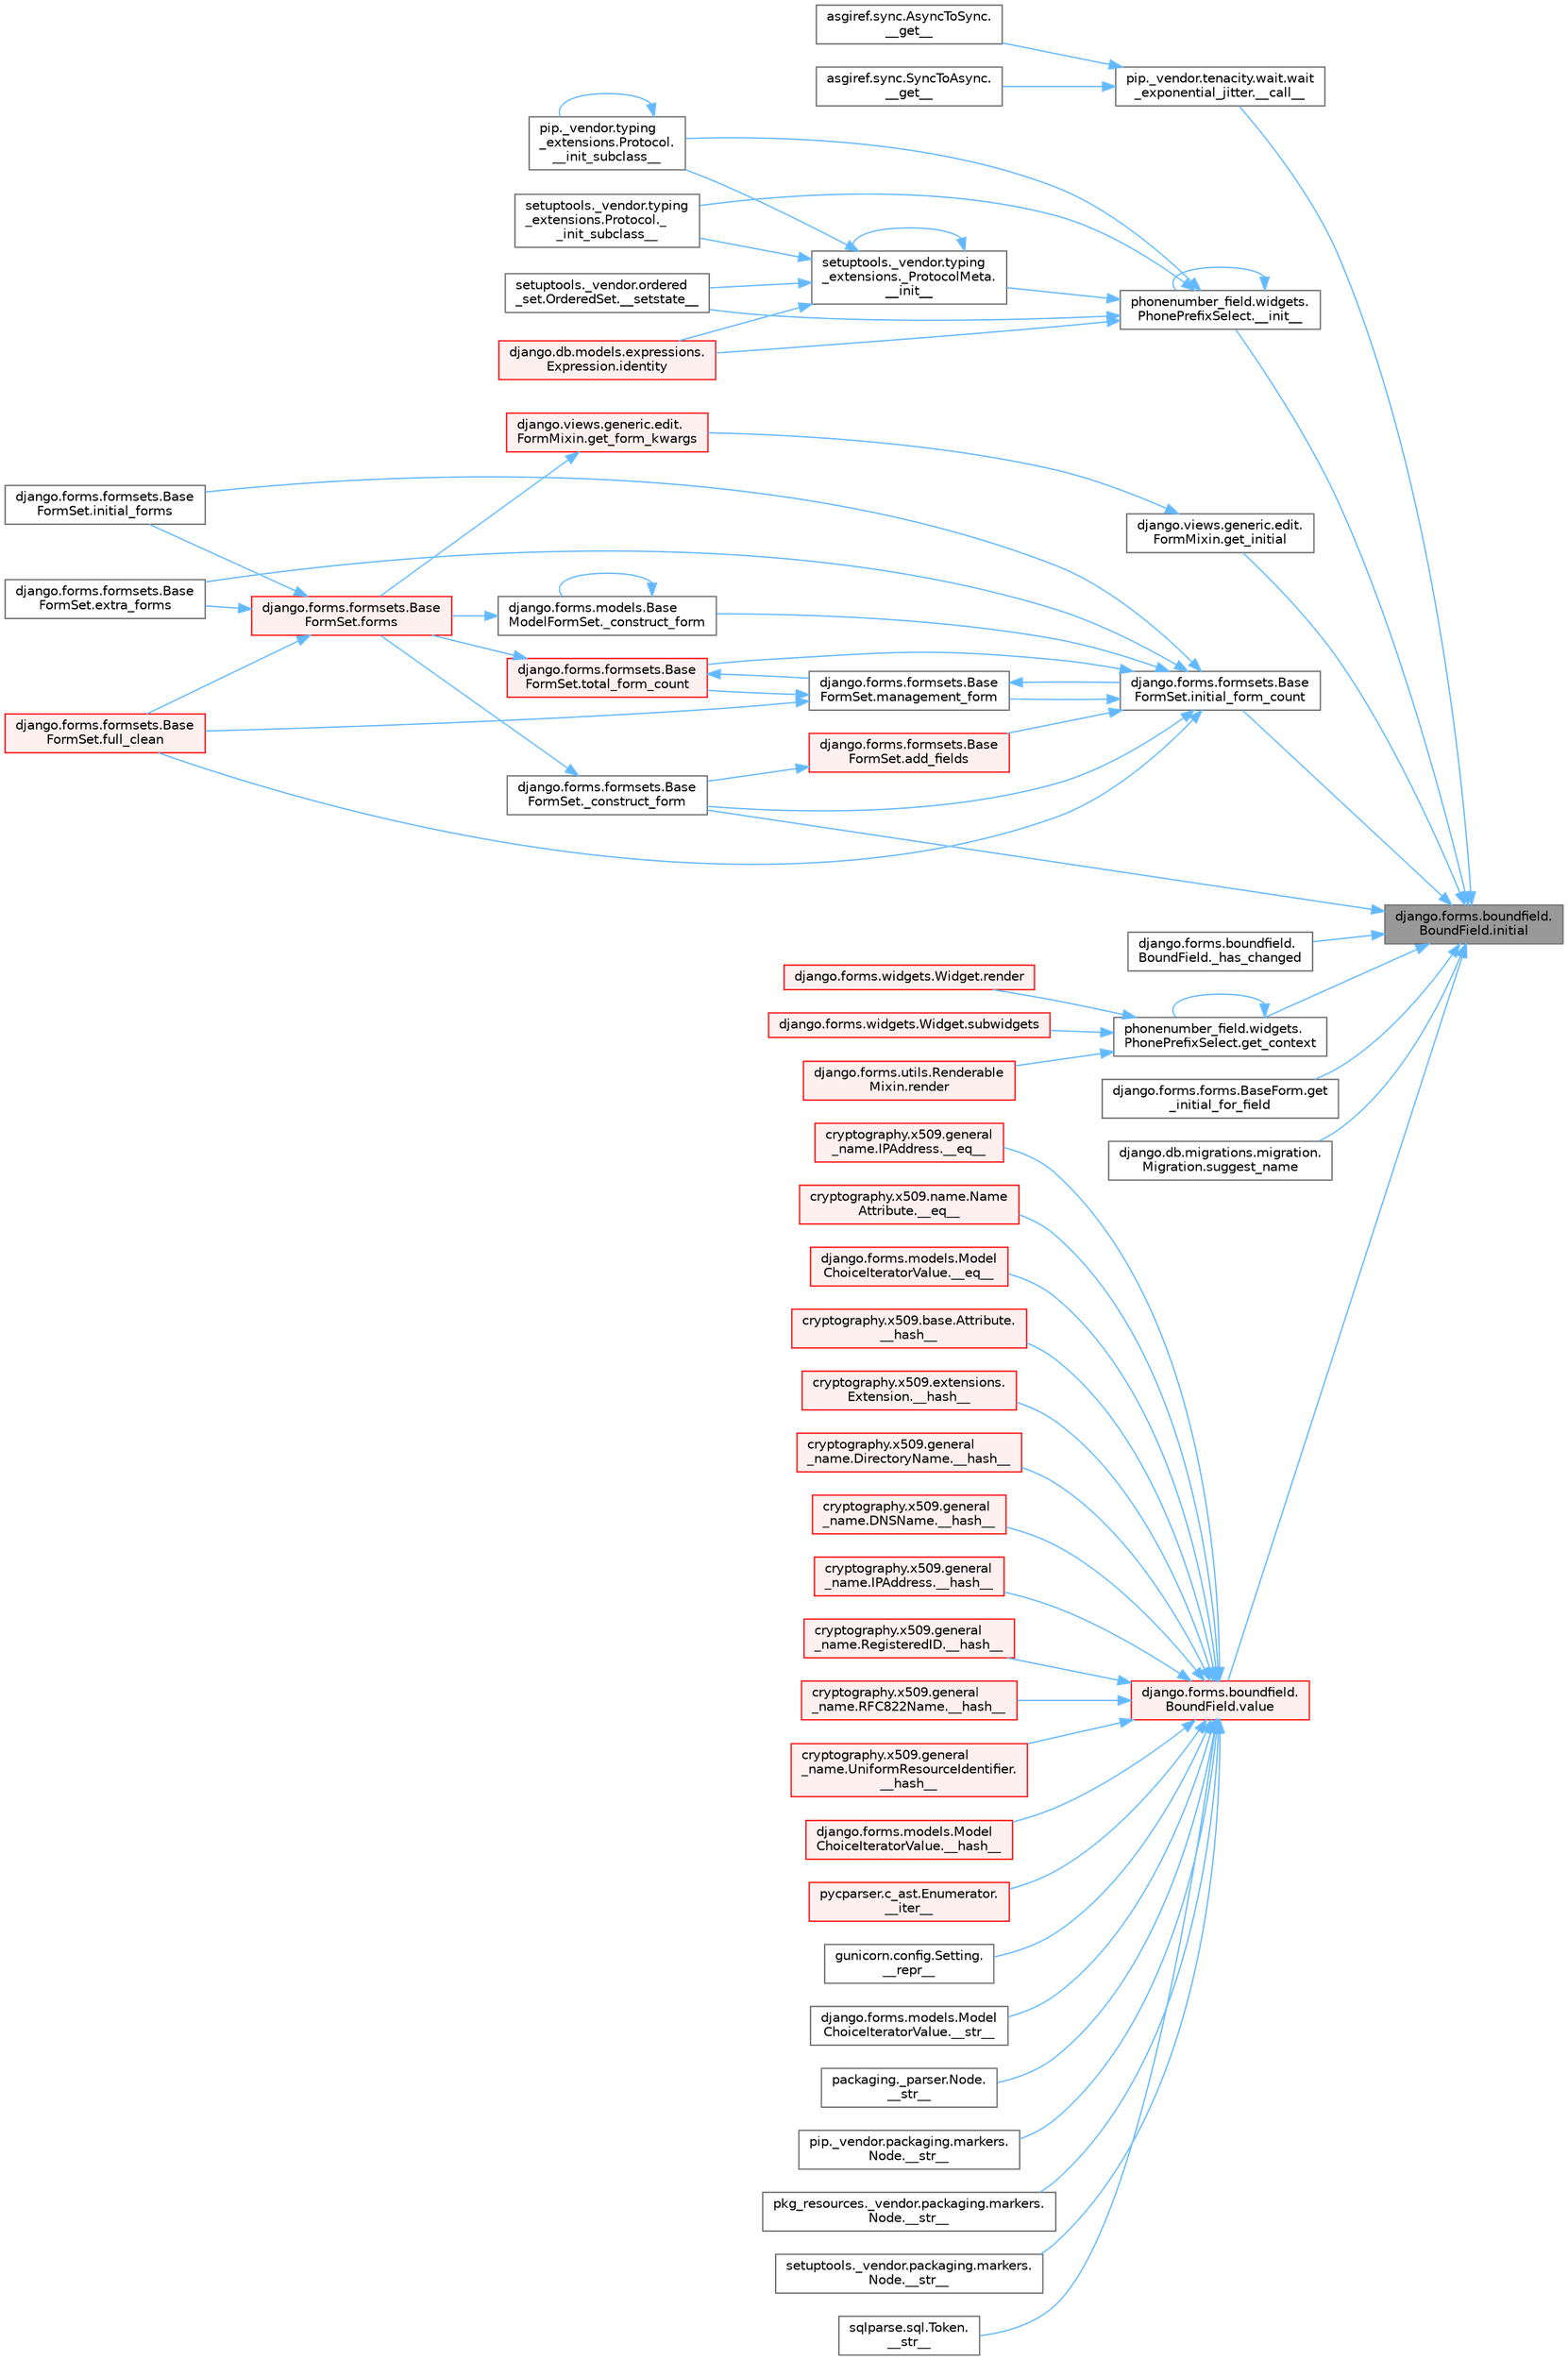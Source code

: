 digraph "django.forms.boundfield.BoundField.initial"
{
 // LATEX_PDF_SIZE
  bgcolor="transparent";
  edge [fontname=Helvetica,fontsize=10,labelfontname=Helvetica,labelfontsize=10];
  node [fontname=Helvetica,fontsize=10,shape=box,height=0.2,width=0.4];
  rankdir="RL";
  Node1 [id="Node000001",label="django.forms.boundfield.\lBoundField.initial",height=0.2,width=0.4,color="gray40", fillcolor="grey60", style="filled", fontcolor="black",tooltip=" "];
  Node1 -> Node2 [id="edge1_Node000001_Node000002",dir="back",color="steelblue1",style="solid",tooltip=" "];
  Node2 [id="Node000002",label="pip._vendor.tenacity.wait.wait\l_exponential_jitter.__call__",height=0.2,width=0.4,color="grey40", fillcolor="white", style="filled",URL="$classpip_1_1__vendor_1_1tenacity_1_1wait_1_1wait__exponential__jitter.html#a1fbcb17e0dcd9d4bca137a00e52243c8",tooltip=" "];
  Node2 -> Node3 [id="edge2_Node000002_Node000003",dir="back",color="steelblue1",style="solid",tooltip=" "];
  Node3 [id="Node000003",label="asgiref.sync.AsyncToSync.\l__get__",height=0.2,width=0.4,color="grey40", fillcolor="white", style="filled",URL="$classasgiref_1_1sync_1_1_async_to_sync.html#a23e9ef7a73da98dad9e3f4e65846969b",tooltip=" "];
  Node2 -> Node4 [id="edge3_Node000002_Node000004",dir="back",color="steelblue1",style="solid",tooltip=" "];
  Node4 [id="Node000004",label="asgiref.sync.SyncToAsync.\l__get__",height=0.2,width=0.4,color="grey40", fillcolor="white", style="filled",URL="$classasgiref_1_1sync_1_1_sync_to_async.html#aebdfbe3f01079a529fd2f39810597381",tooltip=" "];
  Node1 -> Node5 [id="edge4_Node000001_Node000005",dir="back",color="steelblue1",style="solid",tooltip=" "];
  Node5 [id="Node000005",label="phonenumber_field.widgets.\lPhonePrefixSelect.__init__",height=0.2,width=0.4,color="grey40", fillcolor="white", style="filled",URL="$classphonenumber__field_1_1widgets_1_1_phone_prefix_select.html#aae5ed5801fa9339ec686a841429311a2",tooltip=" "];
  Node5 -> Node5 [id="edge5_Node000005_Node000005",dir="back",color="steelblue1",style="solid",tooltip=" "];
  Node5 -> Node6 [id="edge6_Node000005_Node000006",dir="back",color="steelblue1",style="solid",tooltip=" "];
  Node6 [id="Node000006",label="setuptools._vendor.typing\l_extensions._ProtocolMeta.\l__init__",height=0.2,width=0.4,color="grey40", fillcolor="white", style="filled",URL="$classsetuptools_1_1__vendor_1_1typing__extensions_1_1___protocol_meta.html#a7bbaff8ac6d19534b46bca363ee0b43a",tooltip=" "];
  Node6 -> Node6 [id="edge7_Node000006_Node000006",dir="back",color="steelblue1",style="solid",tooltip=" "];
  Node6 -> Node7 [id="edge8_Node000006_Node000007",dir="back",color="steelblue1",style="solid",tooltip=" "];
  Node7 [id="Node000007",label="pip._vendor.typing\l_extensions.Protocol.\l__init_subclass__",height=0.2,width=0.4,color="grey40", fillcolor="white", style="filled",URL="$classpip_1_1__vendor_1_1typing__extensions_1_1_protocol.html#a2916efc86cebb8aba6deb7fd30b33988",tooltip=" "];
  Node7 -> Node7 [id="edge9_Node000007_Node000007",dir="back",color="steelblue1",style="solid",tooltip=" "];
  Node6 -> Node8 [id="edge10_Node000006_Node000008",dir="back",color="steelblue1",style="solid",tooltip=" "];
  Node8 [id="Node000008",label="setuptools._vendor.typing\l_extensions.Protocol._\l_init_subclass__",height=0.2,width=0.4,color="grey40", fillcolor="white", style="filled",URL="$classsetuptools_1_1__vendor_1_1typing__extensions_1_1_protocol.html#ac6cbebc092a4724ab3704c5334059874",tooltip=" "];
  Node6 -> Node9 [id="edge11_Node000006_Node000009",dir="back",color="steelblue1",style="solid",tooltip=" "];
  Node9 [id="Node000009",label="setuptools._vendor.ordered\l_set.OrderedSet.__setstate__",height=0.2,width=0.4,color="grey40", fillcolor="white", style="filled",URL="$classsetuptools_1_1__vendor_1_1ordered__set_1_1_ordered_set.html#aa7f7de9d987829525d06db565fe1b4a1",tooltip=" "];
  Node6 -> Node10 [id="edge12_Node000006_Node000010",dir="back",color="steelblue1",style="solid",tooltip=" "];
  Node10 [id="Node000010",label="django.db.models.expressions.\lExpression.identity",height=0.2,width=0.4,color="red", fillcolor="#FFF0F0", style="filled",URL="$classdjango_1_1db_1_1models_1_1expressions_1_1_expression.html#a10048810b5eb8641acf3bc150731b925",tooltip=" "];
  Node5 -> Node7 [id="edge13_Node000005_Node000007",dir="back",color="steelblue1",style="solid",tooltip=" "];
  Node5 -> Node8 [id="edge14_Node000005_Node000008",dir="back",color="steelblue1",style="solid",tooltip=" "];
  Node5 -> Node9 [id="edge15_Node000005_Node000009",dir="back",color="steelblue1",style="solid",tooltip=" "];
  Node5 -> Node10 [id="edge16_Node000005_Node000010",dir="back",color="steelblue1",style="solid",tooltip=" "];
  Node1 -> Node37 [id="edge17_Node000001_Node000037",dir="back",color="steelblue1",style="solid",tooltip=" "];
  Node37 [id="Node000037",label="django.forms.formsets.Base\lFormSet._construct_form",height=0.2,width=0.4,color="grey40", fillcolor="white", style="filled",URL="$classdjango_1_1forms_1_1formsets_1_1_base_form_set.html#a4a92b0779a5f5964325e73f9c8521fe8",tooltip=" "];
  Node37 -> Node38 [id="edge18_Node000037_Node000038",dir="back",color="steelblue1",style="solid",tooltip=" "];
  Node38 [id="Node000038",label="django.forms.formsets.Base\lFormSet.forms",height=0.2,width=0.4,color="red", fillcolor="#FFF0F0", style="filled",URL="$classdjango_1_1forms_1_1formsets_1_1_base_form_set.html#a398234150267aa3c6dceaa20a7a507f1",tooltip=" "];
  Node38 -> Node2435 [id="edge19_Node000038_Node002435",dir="back",color="steelblue1",style="solid",tooltip=" "];
  Node2435 [id="Node002435",label="django.forms.formsets.Base\lFormSet.extra_forms",height=0.2,width=0.4,color="grey40", fillcolor="white", style="filled",URL="$classdjango_1_1forms_1_1formsets_1_1_base_form_set.html#a80e8dd7968259b3ccdfd86ac190c342a",tooltip=" "];
  Node38 -> Node1785 [id="edge20_Node000038_Node001785",dir="back",color="steelblue1",style="solid",tooltip=" "];
  Node1785 [id="Node001785",label="django.forms.formsets.Base\lFormSet.full_clean",height=0.2,width=0.4,color="red", fillcolor="#FFF0F0", style="filled",URL="$classdjango_1_1forms_1_1formsets_1_1_base_form_set.html#aa475bdb58853c14bfcd93bd7b494e3b1",tooltip=" "];
  Node38 -> Node2436 [id="edge21_Node000038_Node002436",dir="back",color="steelblue1",style="solid",tooltip=" "];
  Node2436 [id="Node002436",label="django.forms.formsets.Base\lFormSet.initial_forms",height=0.2,width=0.4,color="grey40", fillcolor="white", style="filled",URL="$classdjango_1_1forms_1_1formsets_1_1_base_form_set.html#a36a0e4b12f42f368c74d3a704cc58d03",tooltip=" "];
  Node1 -> Node1337 [id="edge22_Node000001_Node001337",dir="back",color="steelblue1",style="solid",tooltip=" "];
  Node1337 [id="Node001337",label="django.forms.boundfield.\lBoundField._has_changed",height=0.2,width=0.4,color="grey40", fillcolor="white", style="filled",URL="$classdjango_1_1forms_1_1boundfield_1_1_bound_field.html#a09b0f173c36c23eee036a7e52d58ce29",tooltip=" "];
  Node1 -> Node3174 [id="edge23_Node000001_Node003174",dir="back",color="steelblue1",style="solid",tooltip=" "];
  Node3174 [id="Node003174",label="phonenumber_field.widgets.\lPhonePrefixSelect.get_context",height=0.2,width=0.4,color="grey40", fillcolor="white", style="filled",URL="$classphonenumber__field_1_1widgets_1_1_phone_prefix_select.html#a10911ae4241916469c7fd7e486961b0a",tooltip=" "];
  Node3174 -> Node3174 [id="edge24_Node003174_Node003174",dir="back",color="steelblue1",style="solid",tooltip=" "];
  Node3174 -> Node1790 [id="edge25_Node003174_Node001790",dir="back",color="steelblue1",style="solid",tooltip=" "];
  Node1790 [id="Node001790",label="django.forms.utils.Renderable\lMixin.render",height=0.2,width=0.4,color="red", fillcolor="#FFF0F0", style="filled",URL="$classdjango_1_1forms_1_1utils_1_1_renderable_mixin.html#acdc73a3b1da7190ea3c6e0e2cb22e297",tooltip=" "];
  Node3174 -> Node860 [id="edge26_Node003174_Node000860",dir="back",color="steelblue1",style="solid",tooltip=" "];
  Node860 [id="Node000860",label="django.forms.widgets.Widget.render",height=0.2,width=0.4,color="red", fillcolor="#FFF0F0", style="filled",URL="$classdjango_1_1forms_1_1widgets_1_1_widget.html#a972266d3972b64c404467dea8d6e2809",tooltip=" "];
  Node3174 -> Node1791 [id="edge27_Node003174_Node001791",dir="back",color="steelblue1",style="solid",tooltip=" "];
  Node1791 [id="Node001791",label="django.forms.widgets.Widget.subwidgets",height=0.2,width=0.4,color="red", fillcolor="#FFF0F0", style="filled",URL="$classdjango_1_1forms_1_1widgets_1_1_widget.html#aa7150e1ff3facbcd2285e01e96169f08",tooltip=" "];
  Node1 -> Node3175 [id="edge28_Node000001_Node003175",dir="back",color="steelblue1",style="solid",tooltip=" "];
  Node3175 [id="Node003175",label="django.views.generic.edit.\lFormMixin.get_initial",height=0.2,width=0.4,color="grey40", fillcolor="white", style="filled",URL="$classdjango_1_1views_1_1generic_1_1edit_1_1_form_mixin.html#ac731d7b06a6826c4c869cd28ff2a4524",tooltip=" "];
  Node3175 -> Node2919 [id="edge29_Node003175_Node002919",dir="back",color="steelblue1",style="solid",tooltip=" "];
  Node2919 [id="Node002919",label="django.views.generic.edit.\lFormMixin.get_form_kwargs",height=0.2,width=0.4,color="red", fillcolor="#FFF0F0", style="filled",URL="$classdjango_1_1views_1_1generic_1_1edit_1_1_form_mixin.html#a7e8c141b6c4efa8727e7f06322969249",tooltip=" "];
  Node2919 -> Node38 [id="edge30_Node002919_Node000038",dir="back",color="steelblue1",style="solid",tooltip=" "];
  Node1 -> Node3176 [id="edge31_Node000001_Node003176",dir="back",color="steelblue1",style="solid",tooltip=" "];
  Node3176 [id="Node003176",label="django.forms.forms.BaseForm.get\l_initial_for_field",height=0.2,width=0.4,color="grey40", fillcolor="white", style="filled",URL="$classdjango_1_1forms_1_1forms_1_1_base_form.html#ae77678c614c3beebf08295dcdc472880",tooltip=" "];
  Node1 -> Node2424 [id="edge32_Node000001_Node002424",dir="back",color="steelblue1",style="solid",tooltip=" "];
  Node2424 [id="Node002424",label="django.forms.formsets.Base\lFormSet.initial_form_count",height=0.2,width=0.4,color="grey40", fillcolor="white", style="filled",URL="$classdjango_1_1forms_1_1formsets_1_1_base_form_set.html#ac69af218aef466f57271c03f8406077e",tooltip=" "];
  Node2424 -> Node37 [id="edge33_Node002424_Node000037",dir="back",color="steelblue1",style="solid",tooltip=" "];
  Node2424 -> Node106 [id="edge34_Node002424_Node000106",dir="back",color="steelblue1",style="solid",tooltip=" "];
  Node106 [id="Node000106",label="django.forms.models.Base\lModelFormSet._construct_form",height=0.2,width=0.4,color="grey40", fillcolor="white", style="filled",URL="$classdjango_1_1forms_1_1models_1_1_base_model_form_set.html#a2318f52c4f2963f7674c8e15e2f3c324",tooltip=" "];
  Node106 -> Node106 [id="edge35_Node000106_Node000106",dir="back",color="steelblue1",style="solid",tooltip=" "];
  Node106 -> Node38 [id="edge36_Node000106_Node000038",dir="back",color="steelblue1",style="solid",tooltip=" "];
  Node2424 -> Node2425 [id="edge37_Node002424_Node002425",dir="back",color="steelblue1",style="solid",tooltip=" "];
  Node2425 [id="Node002425",label="django.forms.formsets.Base\lFormSet.add_fields",height=0.2,width=0.4,color="red", fillcolor="#FFF0F0", style="filled",URL="$classdjango_1_1forms_1_1formsets_1_1_base_form_set.html#a9db7c4b565cef620c0195e8f424c3861",tooltip=" "];
  Node2425 -> Node37 [id="edge38_Node002425_Node000037",dir="back",color="steelblue1",style="solid",tooltip=" "];
  Node2424 -> Node2435 [id="edge39_Node002424_Node002435",dir="back",color="steelblue1",style="solid",tooltip=" "];
  Node2424 -> Node1785 [id="edge40_Node002424_Node001785",dir="back",color="steelblue1",style="solid",tooltip=" "];
  Node2424 -> Node2436 [id="edge41_Node002424_Node002436",dir="back",color="steelblue1",style="solid",tooltip=" "];
  Node2424 -> Node2423 [id="edge42_Node002424_Node002423",dir="back",color="steelblue1",style="solid",tooltip=" "];
  Node2423 [id="Node002423",label="django.forms.formsets.Base\lFormSet.management_form",height=0.2,width=0.4,color="grey40", fillcolor="white", style="filled",URL="$classdjango_1_1forms_1_1formsets_1_1_base_form_set.html#a4fca1fb0745bdade6e7a259744b90d94",tooltip=" "];
  Node2423 -> Node1785 [id="edge43_Node002423_Node001785",dir="back",color="steelblue1",style="solid",tooltip=" "];
  Node2423 -> Node2424 [id="edge44_Node002423_Node002424",dir="back",color="steelblue1",style="solid",tooltip=" "];
  Node2423 -> Node2437 [id="edge45_Node002423_Node002437",dir="back",color="steelblue1",style="solid",tooltip=" "];
  Node2437 [id="Node002437",label="django.forms.formsets.Base\lFormSet.total_form_count",height=0.2,width=0.4,color="red", fillcolor="#FFF0F0", style="filled",URL="$classdjango_1_1forms_1_1formsets_1_1_base_form_set.html#a6f385fb1509469e7b3071b42ad2dc945",tooltip=" "];
  Node2437 -> Node38 [id="edge46_Node002437_Node000038",dir="back",color="steelblue1",style="solid",tooltip=" "];
  Node2437 -> Node2423 [id="edge47_Node002437_Node002423",dir="back",color="steelblue1",style="solid",tooltip=" "];
  Node2424 -> Node2437 [id="edge48_Node002424_Node002437",dir="back",color="steelblue1",style="solid",tooltip=" "];
  Node1 -> Node3177 [id="edge49_Node000001_Node003177",dir="back",color="steelblue1",style="solid",tooltip=" "];
  Node3177 [id="Node003177",label="django.db.migrations.migration.\lMigration.suggest_name",height=0.2,width=0.4,color="grey40", fillcolor="white", style="filled",URL="$classdjango_1_1db_1_1migrations_1_1migration_1_1_migration.html#a01021d25094073224cd156e29733ed21",tooltip=" "];
  Node1 -> Node2499 [id="edge50_Node000001_Node002499",dir="back",color="steelblue1",style="solid",tooltip=" "];
  Node2499 [id="Node002499",label="django.forms.boundfield.\lBoundField.value",height=0.2,width=0.4,color="red", fillcolor="#FFF0F0", style="filled",URL="$classdjango_1_1forms_1_1boundfield_1_1_bound_field.html#a477fc97c541321eb1218c4287678ce5e",tooltip=" "];
  Node2499 -> Node867 [id="edge51_Node002499_Node000867",dir="back",color="steelblue1",style="solid",tooltip=" "];
  Node867 [id="Node000867",label="cryptography.x509.general\l_name.IPAddress.__eq__",height=0.2,width=0.4,color="red", fillcolor="#FFF0F0", style="filled",URL="$classcryptography_1_1x509_1_1general__name_1_1_i_p_address.html#a9f03c0f27b7fab1555e850429408e0c6",tooltip=" "];
  Node2499 -> Node868 [id="edge52_Node002499_Node000868",dir="back",color="steelblue1",style="solid",tooltip=" "];
  Node868 [id="Node000868",label="cryptography.x509.name.Name\lAttribute.__eq__",height=0.2,width=0.4,color="red", fillcolor="#FFF0F0", style="filled",URL="$classcryptography_1_1x509_1_1name_1_1_name_attribute.html#a3f7665b71204e40b3ad9e6f6cbd9c76b",tooltip=" "];
  Node2499 -> Node869 [id="edge53_Node002499_Node000869",dir="back",color="steelblue1",style="solid",tooltip=" "];
  Node869 [id="Node000869",label="django.forms.models.Model\lChoiceIteratorValue.__eq__",height=0.2,width=0.4,color="red", fillcolor="#FFF0F0", style="filled",URL="$classdjango_1_1forms_1_1models_1_1_model_choice_iterator_value.html#a5e0a7c8283981cabbbd59372a3664ba4",tooltip=" "];
  Node2499 -> Node870 [id="edge54_Node002499_Node000870",dir="back",color="steelblue1",style="solid",tooltip=" "];
  Node870 [id="Node000870",label="cryptography.x509.base.Attribute.\l__hash__",height=0.2,width=0.4,color="red", fillcolor="#FFF0F0", style="filled",URL="$classcryptography_1_1x509_1_1base_1_1_attribute.html#ac75831a8a55d19823de67d9bd79fea12",tooltip=" "];
  Node2499 -> Node446 [id="edge55_Node002499_Node000446",dir="back",color="steelblue1",style="solid",tooltip=" "];
  Node446 [id="Node000446",label="cryptography.x509.extensions.\lExtension.__hash__",height=0.2,width=0.4,color="red", fillcolor="#FFF0F0", style="filled",URL="$classcryptography_1_1x509_1_1extensions_1_1_extension.html#a7744510faba9373c947790041c25021e",tooltip=" "];
  Node2499 -> Node871 [id="edge56_Node002499_Node000871",dir="back",color="steelblue1",style="solid",tooltip=" "];
  Node871 [id="Node000871",label="cryptography.x509.general\l_name.DirectoryName.__hash__",height=0.2,width=0.4,color="red", fillcolor="#FFF0F0", style="filled",URL="$classcryptography_1_1x509_1_1general__name_1_1_directory_name.html#a72d42dff890691a0b51125ae2f26044e",tooltip=" "];
  Node2499 -> Node872 [id="edge57_Node002499_Node000872",dir="back",color="steelblue1",style="solid",tooltip=" "];
  Node872 [id="Node000872",label="cryptography.x509.general\l_name.DNSName.__hash__",height=0.2,width=0.4,color="red", fillcolor="#FFF0F0", style="filled",URL="$classcryptography_1_1x509_1_1general__name_1_1_d_n_s_name.html#a460f8dfd06b7596ce04fd2167416fded",tooltip=" "];
  Node2499 -> Node873 [id="edge58_Node002499_Node000873",dir="back",color="steelblue1",style="solid",tooltip=" "];
  Node873 [id="Node000873",label="cryptography.x509.general\l_name.IPAddress.__hash__",height=0.2,width=0.4,color="red", fillcolor="#FFF0F0", style="filled",URL="$classcryptography_1_1x509_1_1general__name_1_1_i_p_address.html#ab656cae16308d1b2937a28d05fb6c4d0",tooltip=" "];
  Node2499 -> Node874 [id="edge59_Node002499_Node000874",dir="back",color="steelblue1",style="solid",tooltip=" "];
  Node874 [id="Node000874",label="cryptography.x509.general\l_name.RegisteredID.__hash__",height=0.2,width=0.4,color="red", fillcolor="#FFF0F0", style="filled",URL="$classcryptography_1_1x509_1_1general__name_1_1_registered_i_d.html#af8d2046e0999f369244c67c2198733a7",tooltip=" "];
  Node2499 -> Node875 [id="edge60_Node002499_Node000875",dir="back",color="steelblue1",style="solid",tooltip=" "];
  Node875 [id="Node000875",label="cryptography.x509.general\l_name.RFC822Name.__hash__",height=0.2,width=0.4,color="red", fillcolor="#FFF0F0", style="filled",URL="$classcryptography_1_1x509_1_1general__name_1_1_r_f_c822_name.html#a81035374ac9fb28683c691986d008647",tooltip=" "];
  Node2499 -> Node876 [id="edge61_Node002499_Node000876",dir="back",color="steelblue1",style="solid",tooltip=" "];
  Node876 [id="Node000876",label="cryptography.x509.general\l_name.UniformResourceIdentifier.\l__hash__",height=0.2,width=0.4,color="red", fillcolor="#FFF0F0", style="filled",URL="$classcryptography_1_1x509_1_1general__name_1_1_uniform_resource_identifier.html#ac855ede87ae6fe5259923efe7a93fb86",tooltip=" "];
  Node2499 -> Node877 [id="edge62_Node002499_Node000877",dir="back",color="steelblue1",style="solid",tooltip=" "];
  Node877 [id="Node000877",label="django.forms.models.Model\lChoiceIteratorValue.__hash__",height=0.2,width=0.4,color="red", fillcolor="#FFF0F0", style="filled",URL="$classdjango_1_1forms_1_1models_1_1_model_choice_iterator_value.html#a4e38034545989b541d673781515faa87",tooltip=" "];
  Node2499 -> Node878 [id="edge63_Node002499_Node000878",dir="back",color="steelblue1",style="solid",tooltip=" "];
  Node878 [id="Node000878",label="pycparser.c_ast.Enumerator.\l__iter__",height=0.2,width=0.4,color="red", fillcolor="#FFF0F0", style="filled",URL="$classpycparser_1_1c__ast_1_1_enumerator.html#a3cf4b212d12eecc5f6dc9519e168e4d6",tooltip=" "];
  Node2499 -> Node879 [id="edge64_Node002499_Node000879",dir="back",color="steelblue1",style="solid",tooltip=" "];
  Node879 [id="Node000879",label="gunicorn.config.Setting.\l__repr__",height=0.2,width=0.4,color="grey40", fillcolor="white", style="filled",URL="$classgunicorn_1_1config_1_1_setting.html#aac61cf1b2eeb8df9723694b12567d07b",tooltip=" "];
  Node2499 -> Node880 [id="edge65_Node002499_Node000880",dir="back",color="steelblue1",style="solid",tooltip=" "];
  Node880 [id="Node000880",label="django.forms.models.Model\lChoiceIteratorValue.__str__",height=0.2,width=0.4,color="grey40", fillcolor="white", style="filled",URL="$classdjango_1_1forms_1_1models_1_1_model_choice_iterator_value.html#afbc2913ec5456c1b548c158e842675e8",tooltip=" "];
  Node2499 -> Node881 [id="edge66_Node002499_Node000881",dir="back",color="steelblue1",style="solid",tooltip=" "];
  Node881 [id="Node000881",label="packaging._parser.Node.\l__str__",height=0.2,width=0.4,color="grey40", fillcolor="white", style="filled",URL="$classpackaging_1_1__parser_1_1_node.html#a9e6bb62d834f746ff13813cd8b633ee9",tooltip=" "];
  Node2499 -> Node882 [id="edge67_Node002499_Node000882",dir="back",color="steelblue1",style="solid",tooltip=" "];
  Node882 [id="Node000882",label="pip._vendor.packaging.markers.\lNode.__str__",height=0.2,width=0.4,color="grey40", fillcolor="white", style="filled",URL="$classpip_1_1__vendor_1_1packaging_1_1markers_1_1_node.html#a62e2e518274efa7011d55b0db12e61b6",tooltip=" "];
  Node2499 -> Node883 [id="edge68_Node002499_Node000883",dir="back",color="steelblue1",style="solid",tooltip=" "];
  Node883 [id="Node000883",label="pkg_resources._vendor.packaging.markers.\lNode.__str__",height=0.2,width=0.4,color="grey40", fillcolor="white", style="filled",URL="$classpkg__resources_1_1__vendor_1_1packaging_1_1markers_1_1_node.html#a497b7878028993667ba8cac3657c571e",tooltip=" "];
  Node2499 -> Node884 [id="edge69_Node002499_Node000884",dir="back",color="steelblue1",style="solid",tooltip=" "];
  Node884 [id="Node000884",label="setuptools._vendor.packaging.markers.\lNode.__str__",height=0.2,width=0.4,color="grey40", fillcolor="white", style="filled",URL="$classsetuptools_1_1__vendor_1_1packaging_1_1markers_1_1_node.html#a61cd93b00c64e6b2b8c4c35028463f98",tooltip=" "];
  Node2499 -> Node885 [id="edge70_Node002499_Node000885",dir="back",color="steelblue1",style="solid",tooltip=" "];
  Node885 [id="Node000885",label="sqlparse.sql.Token.\l__str__",height=0.2,width=0.4,color="grey40", fillcolor="white", style="filled",URL="$classsqlparse_1_1sql_1_1_token.html#a256bde9f3e5675c64ead73d8d2d9dede",tooltip=" "];
}
